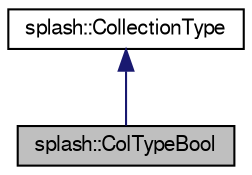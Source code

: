 digraph "splash::ColTypeBool"
{
  edge [fontname="FreeSans",fontsize="10",labelfontname="FreeSans",labelfontsize="10"];
  node [fontname="FreeSans",fontsize="10",shape=record];
  Node1 [label="splash::ColTypeBool",height=0.2,width=0.4,color="black", fillcolor="grey75", style="filled" fontcolor="black"];
  Node2 -> Node1 [dir="back",color="midnightblue",fontsize="10",style="solid",fontname="FreeSans"];
  Node2 [label="splash::CollectionType",height=0.2,width=0.4,color="black", fillcolor="white", style="filled",URL="$classsplash_1_1_collection_type.html"];
}
